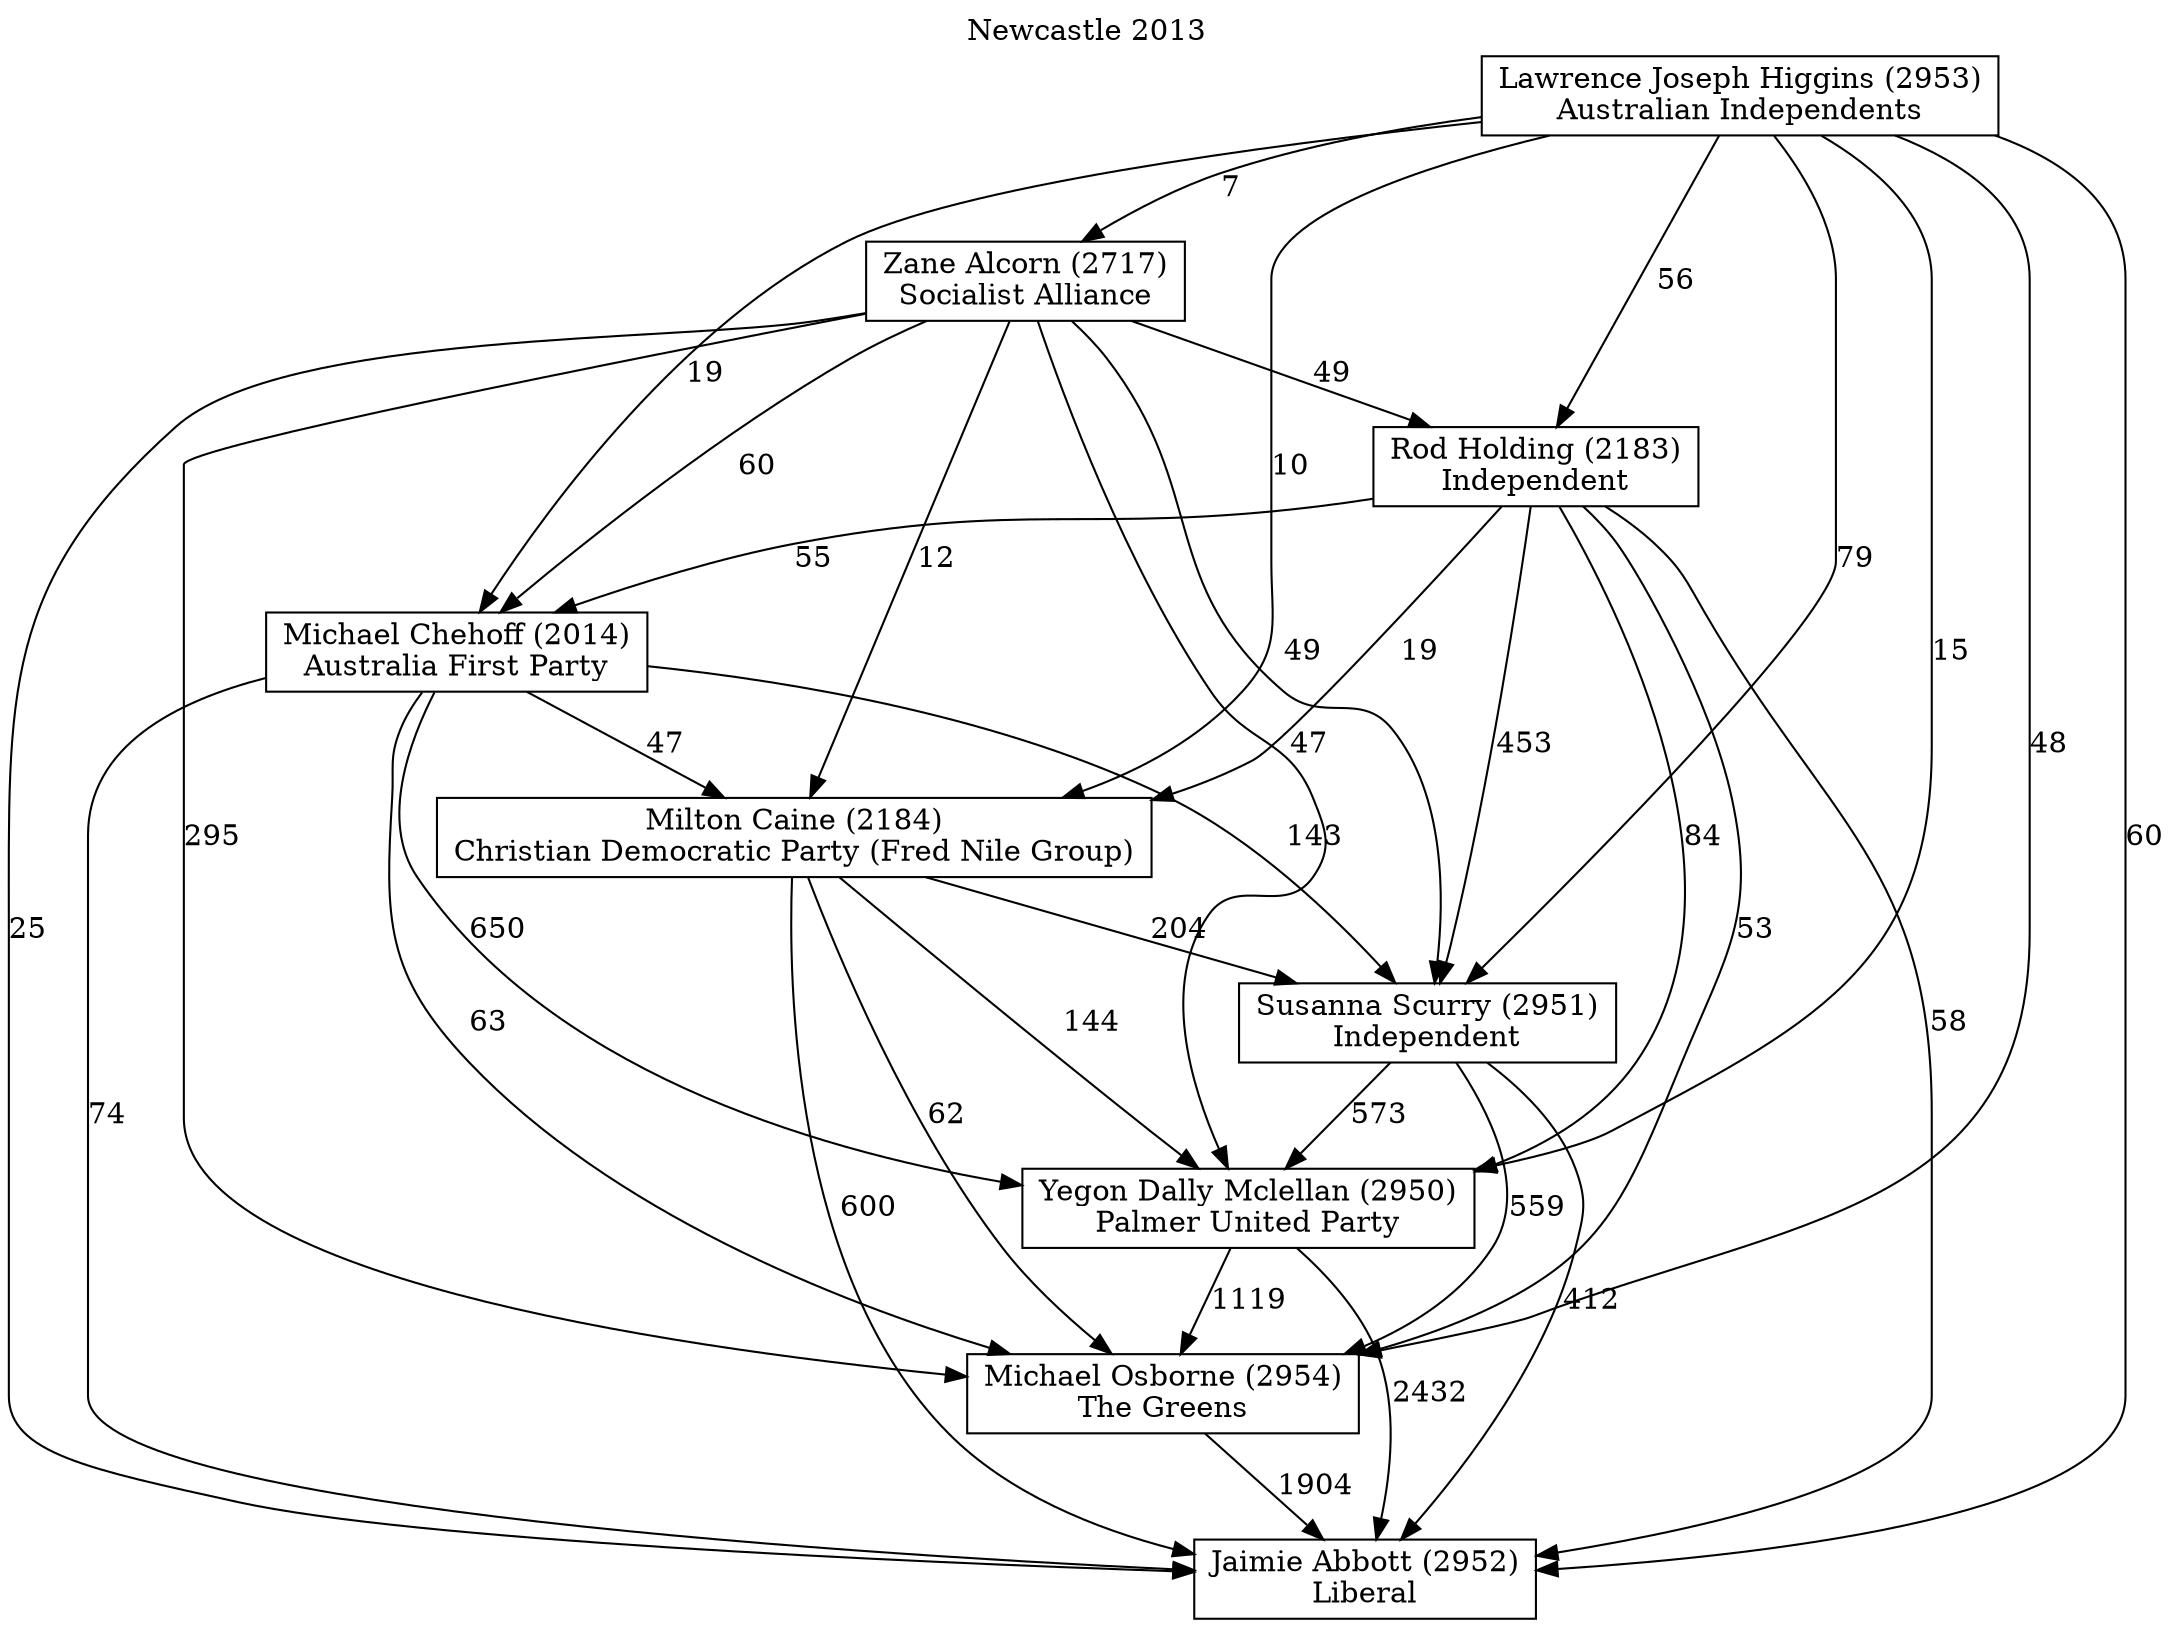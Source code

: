// House preference flow
digraph "Jaimie Abbott (2952)_Newcastle_2013" {
	graph [label="Newcastle 2013" labelloc=t mclimit=10]
	node [shape=box]
	"Jaimie Abbott (2952)" [label="Jaimie Abbott (2952)
Liberal"]
	"Michael Osborne (2954)" [label="Michael Osborne (2954)
The Greens"]
	"Yegon Dally Mclellan (2950)" [label="Yegon Dally Mclellan (2950)
Palmer United Party"]
	"Susanna Scurry (2951)" [label="Susanna Scurry (2951)
Independent"]
	"Milton Caine (2184)" [label="Milton Caine (2184)
Christian Democratic Party (Fred Nile Group)"]
	"Michael Chehoff (2014)" [label="Michael Chehoff (2014)
Australia First Party"]
	"Rod Holding (2183)" [label="Rod Holding (2183)
Independent"]
	"Zane Alcorn (2717)" [label="Zane Alcorn (2717)
Socialist Alliance"]
	"Lawrence Joseph Higgins (2953)" [label="Lawrence Joseph Higgins (2953)
Australian Independents"]
	"Michael Osborne (2954)" -> "Jaimie Abbott (2952)" [label=1904]
	"Yegon Dally Mclellan (2950)" -> "Michael Osborne (2954)" [label=1119]
	"Susanna Scurry (2951)" -> "Yegon Dally Mclellan (2950)" [label=573]
	"Milton Caine (2184)" -> "Susanna Scurry (2951)" [label=204]
	"Michael Chehoff (2014)" -> "Milton Caine (2184)" [label=47]
	"Rod Holding (2183)" -> "Michael Chehoff (2014)" [label=55]
	"Zane Alcorn (2717)" -> "Rod Holding (2183)" [label=49]
	"Lawrence Joseph Higgins (2953)" -> "Zane Alcorn (2717)" [label=7]
	"Yegon Dally Mclellan (2950)" -> "Jaimie Abbott (2952)" [label=2432]
	"Susanna Scurry (2951)" -> "Jaimie Abbott (2952)" [label=412]
	"Milton Caine (2184)" -> "Jaimie Abbott (2952)" [label=600]
	"Michael Chehoff (2014)" -> "Jaimie Abbott (2952)" [label=74]
	"Rod Holding (2183)" -> "Jaimie Abbott (2952)" [label=58]
	"Zane Alcorn (2717)" -> "Jaimie Abbott (2952)" [label=25]
	"Lawrence Joseph Higgins (2953)" -> "Jaimie Abbott (2952)" [label=60]
	"Lawrence Joseph Higgins (2953)" -> "Rod Holding (2183)" [label=56]
	"Zane Alcorn (2717)" -> "Michael Chehoff (2014)" [label=60]
	"Lawrence Joseph Higgins (2953)" -> "Michael Chehoff (2014)" [label=19]
	"Rod Holding (2183)" -> "Milton Caine (2184)" [label=19]
	"Zane Alcorn (2717)" -> "Milton Caine (2184)" [label=12]
	"Lawrence Joseph Higgins (2953)" -> "Milton Caine (2184)" [label=10]
	"Michael Chehoff (2014)" -> "Susanna Scurry (2951)" [label=143]
	"Rod Holding (2183)" -> "Susanna Scurry (2951)" [label=453]
	"Zane Alcorn (2717)" -> "Susanna Scurry (2951)" [label=49]
	"Lawrence Joseph Higgins (2953)" -> "Susanna Scurry (2951)" [label=79]
	"Milton Caine (2184)" -> "Yegon Dally Mclellan (2950)" [label=144]
	"Michael Chehoff (2014)" -> "Yegon Dally Mclellan (2950)" [label=650]
	"Rod Holding (2183)" -> "Yegon Dally Mclellan (2950)" [label=84]
	"Zane Alcorn (2717)" -> "Yegon Dally Mclellan (2950)" [label=47]
	"Lawrence Joseph Higgins (2953)" -> "Yegon Dally Mclellan (2950)" [label=15]
	"Susanna Scurry (2951)" -> "Michael Osborne (2954)" [label=559]
	"Milton Caine (2184)" -> "Michael Osborne (2954)" [label=62]
	"Michael Chehoff (2014)" -> "Michael Osborne (2954)" [label=63]
	"Rod Holding (2183)" -> "Michael Osborne (2954)" [label=53]
	"Zane Alcorn (2717)" -> "Michael Osborne (2954)" [label=295]
	"Lawrence Joseph Higgins (2953)" -> "Michael Osborne (2954)" [label=48]
}
